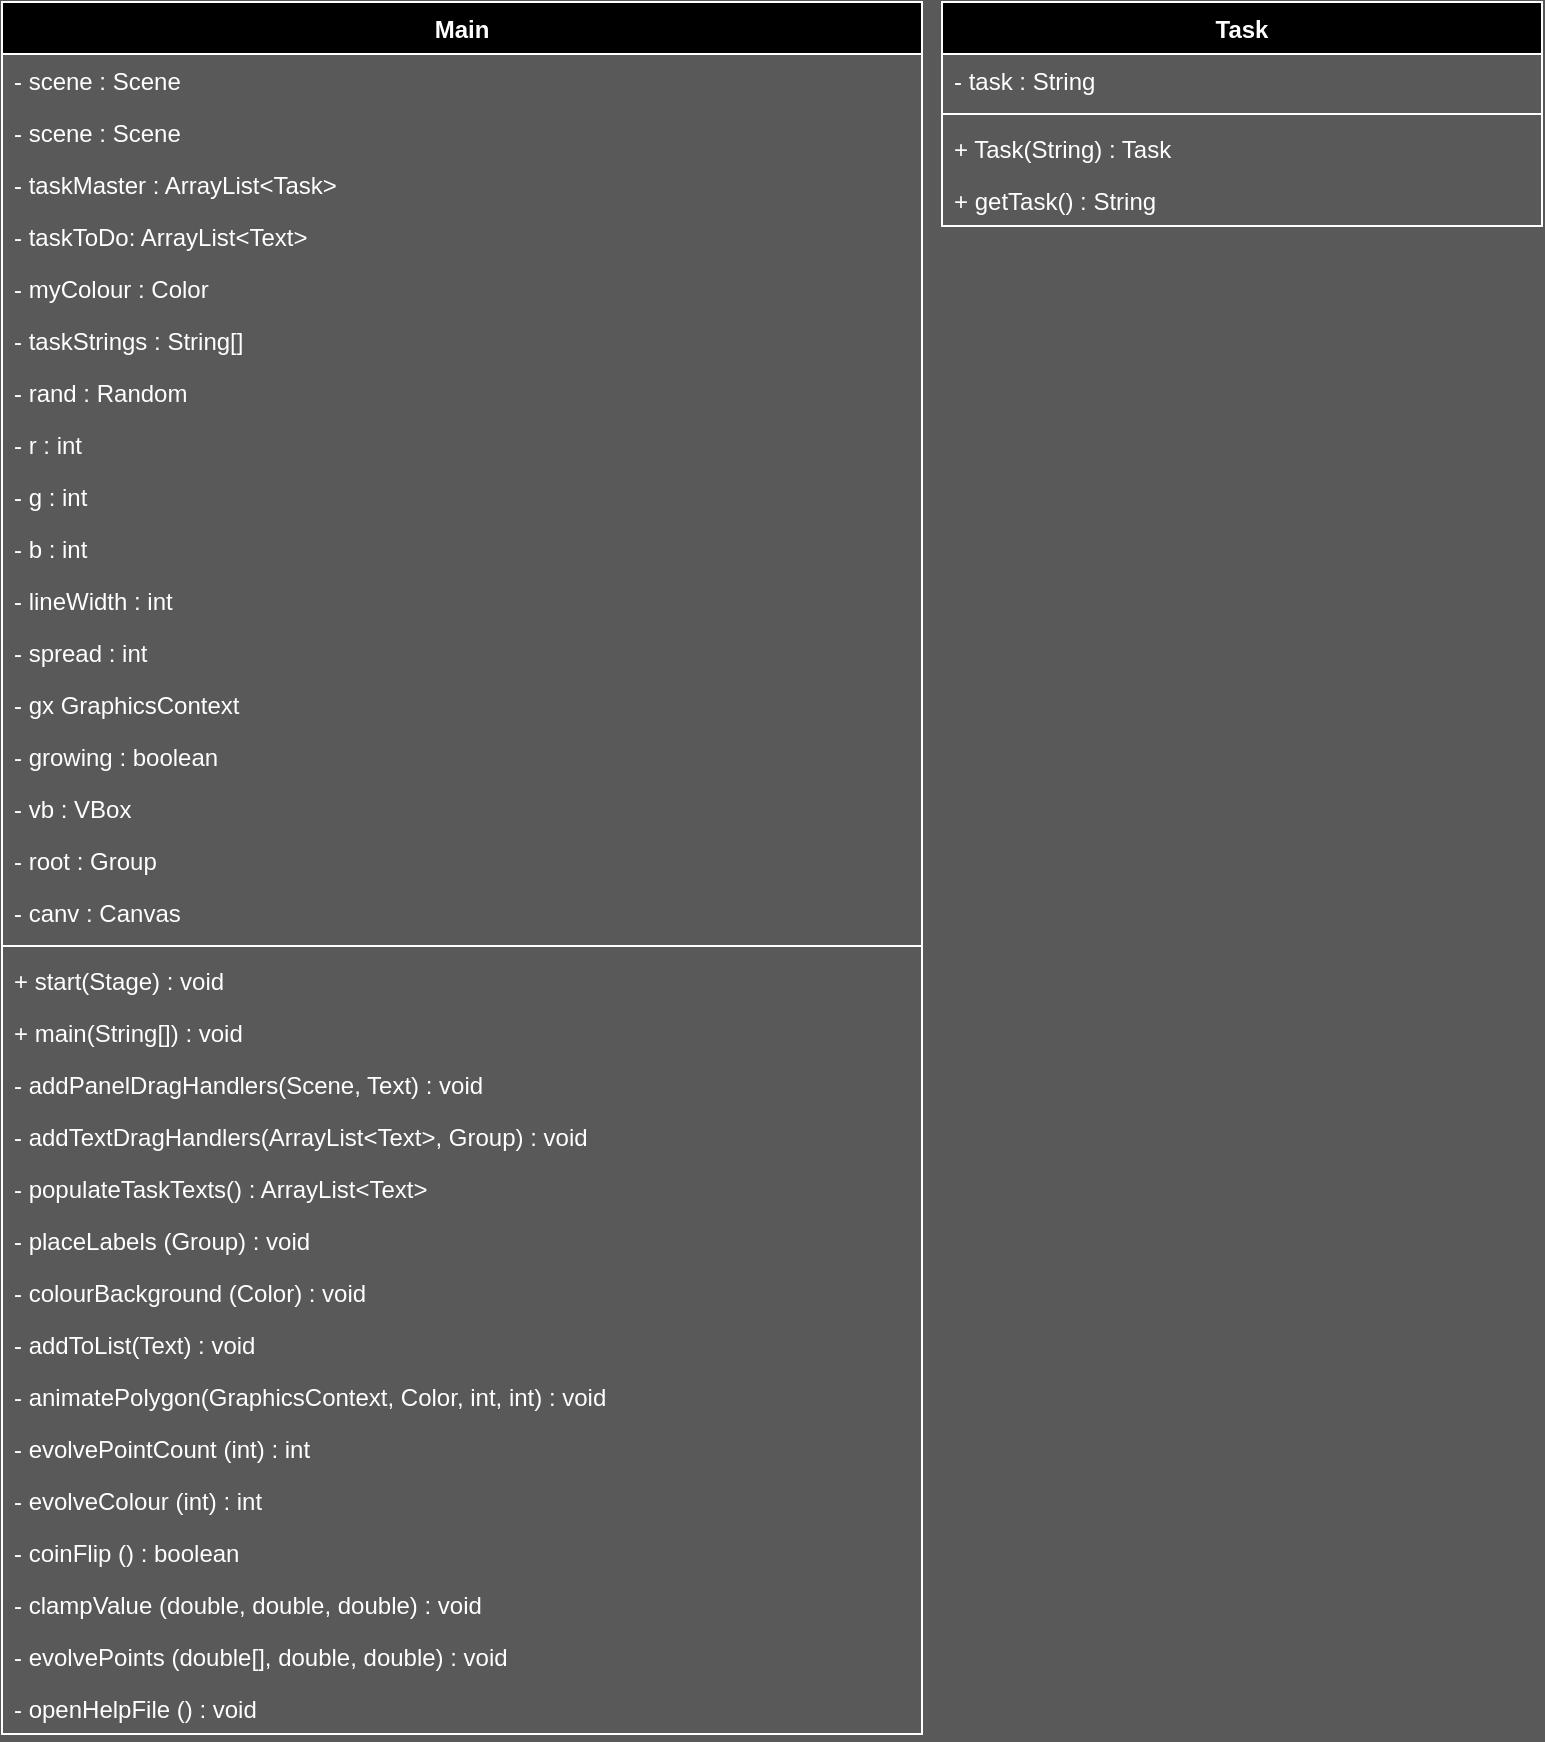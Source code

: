<mxfile version="13.0.3" type="device"><diagram id="Vrs2txvyziBs7OVZRVHv" name="Page-1"><mxGraphModel dx="2258" dy="808" grid="1" gridSize="10" guides="1" tooltips="1" connect="1" arrows="1" fold="1" page="1" pageScale="1" pageWidth="850" pageHeight="1100" background="#595959" math="0" shadow="0"><root><mxCell id="0"/><mxCell id="1" parent="0"/><mxCell id="6m8JMxPbOkbgGXu79ss5-5" value="Main" style="swimlane;fontStyle=1;align=center;verticalAlign=top;childLayout=stackLayout;horizontal=1;startSize=26;horizontalStack=0;resizeParent=1;resizeParentMax=0;resizeLast=0;collapsible=1;marginBottom=0;strokeColor=#FFFFFF;fontColor=#FFFFFF;fillColor=#000000;" parent="1" vertex="1"><mxGeometry x="-310" y="50" width="460" height="866" as="geometry"/></mxCell><mxCell id="xpF1VTE9q_9KoWxhXLdZ-57" value="- scene : Scene" style="text;strokeColor=none;fillColor=none;align=left;verticalAlign=top;spacingLeft=4;spacingRight=4;overflow=hidden;rotatable=0;points=[[0,0.5],[1,0.5]];portConstraint=eastwest;fontColor=#FFFFFF;" vertex="1" parent="6m8JMxPbOkbgGXu79ss5-5"><mxGeometry y="26" width="460" height="26" as="geometry"/></mxCell><mxCell id="6m8JMxPbOkbgGXu79ss5-7" value="- scene : Scene" style="text;strokeColor=none;fillColor=none;align=left;verticalAlign=top;spacingLeft=4;spacingRight=4;overflow=hidden;rotatable=0;points=[[0,0.5],[1,0.5]];portConstraint=eastwest;fontColor=#FFFFFF;" parent="6m8JMxPbOkbgGXu79ss5-5" vertex="1"><mxGeometry y="52" width="460" height="26" as="geometry"/></mxCell><mxCell id="6m8JMxPbOkbgGXu79ss5-14" value="- taskMaster : ArrayList&lt;Task&gt;" style="text;strokeColor=none;fillColor=none;align=left;verticalAlign=top;spacingLeft=4;spacingRight=4;overflow=hidden;rotatable=0;points=[[0,0.5],[1,0.5]];portConstraint=eastwest;fontColor=#FFFFFF;" parent="6m8JMxPbOkbgGXu79ss5-5" vertex="1"><mxGeometry y="78" width="460" height="26" as="geometry"/></mxCell><mxCell id="xpF1VTE9q_9KoWxhXLdZ-7" value="- taskToDo: ArrayList&lt;Text&gt;" style="text;strokeColor=none;fillColor=none;align=left;verticalAlign=top;spacingLeft=4;spacingRight=4;overflow=hidden;rotatable=0;points=[[0,0.5],[1,0.5]];portConstraint=eastwest;fontColor=#FFFFFF;" vertex="1" parent="6m8JMxPbOkbgGXu79ss5-5"><mxGeometry y="104" width="460" height="26" as="geometry"/></mxCell><mxCell id="xpF1VTE9q_9KoWxhXLdZ-8" value="- myColour : Color" style="text;strokeColor=none;fillColor=none;align=left;verticalAlign=top;spacingLeft=4;spacingRight=4;overflow=hidden;rotatable=0;points=[[0,0.5],[1,0.5]];portConstraint=eastwest;fontColor=#FFFFFF;" vertex="1" parent="6m8JMxPbOkbgGXu79ss5-5"><mxGeometry y="130" width="460" height="26" as="geometry"/></mxCell><mxCell id="xpF1VTE9q_9KoWxhXLdZ-9" value="- taskStrings : String[]" style="text;strokeColor=none;fillColor=none;align=left;verticalAlign=top;spacingLeft=4;spacingRight=4;overflow=hidden;rotatable=0;points=[[0,0.5],[1,0.5]];portConstraint=eastwest;fontColor=#FFFFFF;" vertex="1" parent="6m8JMxPbOkbgGXu79ss5-5"><mxGeometry y="156" width="460" height="26" as="geometry"/></mxCell><mxCell id="xpF1VTE9q_9KoWxhXLdZ-10" value="- rand : Random" style="text;strokeColor=none;fillColor=none;align=left;verticalAlign=top;spacingLeft=4;spacingRight=4;overflow=hidden;rotatable=0;points=[[0,0.5],[1,0.5]];portConstraint=eastwest;fontColor=#FFFFFF;" vertex="1" parent="6m8JMxPbOkbgGXu79ss5-5"><mxGeometry y="182" width="460" height="26" as="geometry"/></mxCell><mxCell id="xpF1VTE9q_9KoWxhXLdZ-11" value="- r : int" style="text;strokeColor=none;fillColor=none;align=left;verticalAlign=top;spacingLeft=4;spacingRight=4;overflow=hidden;rotatable=0;points=[[0,0.5],[1,0.5]];portConstraint=eastwest;fontColor=#FFFFFF;" vertex="1" parent="6m8JMxPbOkbgGXu79ss5-5"><mxGeometry y="208" width="460" height="26" as="geometry"/></mxCell><mxCell id="xpF1VTE9q_9KoWxhXLdZ-12" value="- g : int" style="text;strokeColor=none;fillColor=none;align=left;verticalAlign=top;spacingLeft=4;spacingRight=4;overflow=hidden;rotatable=0;points=[[0,0.5],[1,0.5]];portConstraint=eastwest;fontColor=#FFFFFF;" vertex="1" parent="6m8JMxPbOkbgGXu79ss5-5"><mxGeometry y="234" width="460" height="26" as="geometry"/></mxCell><mxCell id="xpF1VTE9q_9KoWxhXLdZ-13" value="- b : int" style="text;strokeColor=none;fillColor=none;align=left;verticalAlign=top;spacingLeft=4;spacingRight=4;overflow=hidden;rotatable=0;points=[[0,0.5],[1,0.5]];portConstraint=eastwest;fontColor=#FFFFFF;" vertex="1" parent="6m8JMxPbOkbgGXu79ss5-5"><mxGeometry y="260" width="460" height="26" as="geometry"/></mxCell><mxCell id="xpF1VTE9q_9KoWxhXLdZ-14" value="- lineWidth : int" style="text;strokeColor=none;fillColor=none;align=left;verticalAlign=top;spacingLeft=4;spacingRight=4;overflow=hidden;rotatable=0;points=[[0,0.5],[1,0.5]];portConstraint=eastwest;fontColor=#FFFFFF;" vertex="1" parent="6m8JMxPbOkbgGXu79ss5-5"><mxGeometry y="286" width="460" height="26" as="geometry"/></mxCell><mxCell id="xpF1VTE9q_9KoWxhXLdZ-15" value="- spread : int" style="text;strokeColor=none;fillColor=none;align=left;verticalAlign=top;spacingLeft=4;spacingRight=4;overflow=hidden;rotatable=0;points=[[0,0.5],[1,0.5]];portConstraint=eastwest;fontColor=#FFFFFF;" vertex="1" parent="6m8JMxPbOkbgGXu79ss5-5"><mxGeometry y="312" width="460" height="26" as="geometry"/></mxCell><mxCell id="xpF1VTE9q_9KoWxhXLdZ-18" value="- gx GraphicsContext" style="text;strokeColor=none;fillColor=none;align=left;verticalAlign=top;spacingLeft=4;spacingRight=4;overflow=hidden;rotatable=0;points=[[0,0.5],[1,0.5]];portConstraint=eastwest;fontColor=#FFFFFF;" vertex="1" parent="6m8JMxPbOkbgGXu79ss5-5"><mxGeometry y="338" width="460" height="26" as="geometry"/></mxCell><mxCell id="xpF1VTE9q_9KoWxhXLdZ-16" value="- growing : boolean" style="text;strokeColor=none;fillColor=none;align=left;verticalAlign=top;spacingLeft=4;spacingRight=4;overflow=hidden;rotatable=0;points=[[0,0.5],[1,0.5]];portConstraint=eastwest;fontColor=#FFFFFF;" vertex="1" parent="6m8JMxPbOkbgGXu79ss5-5"><mxGeometry y="364" width="460" height="26" as="geometry"/></mxCell><mxCell id="xpF1VTE9q_9KoWxhXLdZ-17" value="- vb : VBox" style="text;strokeColor=none;fillColor=none;align=left;verticalAlign=top;spacingLeft=4;spacingRight=4;overflow=hidden;rotatable=0;points=[[0,0.5],[1,0.5]];portConstraint=eastwest;fontColor=#FFFFFF;" vertex="1" parent="6m8JMxPbOkbgGXu79ss5-5"><mxGeometry y="390" width="460" height="26" as="geometry"/></mxCell><mxCell id="xpF1VTE9q_9KoWxhXLdZ-19" value="- root : Group" style="text;strokeColor=none;fillColor=none;align=left;verticalAlign=top;spacingLeft=4;spacingRight=4;overflow=hidden;rotatable=0;points=[[0,0.5],[1,0.5]];portConstraint=eastwest;fontColor=#FFFFFF;" vertex="1" parent="6m8JMxPbOkbgGXu79ss5-5"><mxGeometry y="416" width="460" height="26" as="geometry"/></mxCell><mxCell id="xpF1VTE9q_9KoWxhXLdZ-20" value="- canv : Canvas" style="text;strokeColor=none;fillColor=none;align=left;verticalAlign=top;spacingLeft=4;spacingRight=4;overflow=hidden;rotatable=0;points=[[0,0.5],[1,0.5]];portConstraint=eastwest;fontColor=#FFFFFF;" vertex="1" parent="6m8JMxPbOkbgGXu79ss5-5"><mxGeometry y="442" width="460" height="26" as="geometry"/></mxCell><mxCell id="6m8JMxPbOkbgGXu79ss5-6" value="" style="line;strokeWidth=1;fillColor=none;align=left;verticalAlign=middle;spacingTop=-1;spacingLeft=3;spacingRight=3;rotatable=0;labelPosition=right;points=[];portConstraint=eastwest;strokeColor=#FFFFFF;" parent="6m8JMxPbOkbgGXu79ss5-5" vertex="1"><mxGeometry y="468" width="460" height="8" as="geometry"/></mxCell><mxCell id="xpF1VTE9q_9KoWxhXLdZ-21" value="+ start(Stage) : void" style="text;strokeColor=none;fillColor=none;align=left;verticalAlign=top;spacingLeft=4;spacingRight=4;overflow=hidden;rotatable=0;points=[[0,0.5],[1,0.5]];portConstraint=eastwest;fontColor=#FFFFFF;" vertex="1" parent="6m8JMxPbOkbgGXu79ss5-5"><mxGeometry y="476" width="460" height="26" as="geometry"/></mxCell><mxCell id="xpF1VTE9q_9KoWxhXLdZ-22" value="+ main(String[]) : void" style="text;strokeColor=none;fillColor=none;align=left;verticalAlign=top;spacingLeft=4;spacingRight=4;overflow=hidden;rotatable=0;points=[[0,0.5],[1,0.5]];portConstraint=eastwest;fontColor=#FFFFFF;" vertex="1" parent="6m8JMxPbOkbgGXu79ss5-5"><mxGeometry y="502" width="460" height="26" as="geometry"/></mxCell><mxCell id="xpF1VTE9q_9KoWxhXLdZ-23" value="- addPanelDragHandlers(Scene, Text) : void" style="text;strokeColor=none;fillColor=none;align=left;verticalAlign=top;spacingLeft=4;spacingRight=4;overflow=hidden;rotatable=0;points=[[0,0.5],[1,0.5]];portConstraint=eastwest;fontColor=#FFFFFF;" vertex="1" parent="6m8JMxPbOkbgGXu79ss5-5"><mxGeometry y="528" width="460" height="26" as="geometry"/></mxCell><mxCell id="xpF1VTE9q_9KoWxhXLdZ-45" value="- addTextDragHandlers(ArrayList&lt;Text&gt;, Group) : void" style="text;strokeColor=none;fillColor=none;align=left;verticalAlign=top;spacingLeft=4;spacingRight=4;overflow=hidden;rotatable=0;points=[[0,0.5],[1,0.5]];portConstraint=eastwest;fontColor=#FFFFFF;" vertex="1" parent="6m8JMxPbOkbgGXu79ss5-5"><mxGeometry y="554" width="460" height="26" as="geometry"/></mxCell><mxCell id="xpF1VTE9q_9KoWxhXLdZ-46" value="- populateTaskTexts() : ArrayList&lt;Text&gt;" style="text;strokeColor=none;fillColor=none;align=left;verticalAlign=top;spacingLeft=4;spacingRight=4;overflow=hidden;rotatable=0;points=[[0,0.5],[1,0.5]];portConstraint=eastwest;fontColor=#FFFFFF;" vertex="1" parent="6m8JMxPbOkbgGXu79ss5-5"><mxGeometry y="580" width="460" height="26" as="geometry"/></mxCell><mxCell id="xpF1VTE9q_9KoWxhXLdZ-47" value="- placeLabels (Group) : void" style="text;strokeColor=none;fillColor=none;align=left;verticalAlign=top;spacingLeft=4;spacingRight=4;overflow=hidden;rotatable=0;points=[[0,0.5],[1,0.5]];portConstraint=eastwest;fontColor=#FFFFFF;" vertex="1" parent="6m8JMxPbOkbgGXu79ss5-5"><mxGeometry y="606" width="460" height="26" as="geometry"/></mxCell><mxCell id="xpF1VTE9q_9KoWxhXLdZ-48" value="- colourBackground (Color) : void" style="text;strokeColor=none;fillColor=none;align=left;verticalAlign=top;spacingLeft=4;spacingRight=4;overflow=hidden;rotatable=0;points=[[0,0.5],[1,0.5]];portConstraint=eastwest;fontColor=#FFFFFF;" vertex="1" parent="6m8JMxPbOkbgGXu79ss5-5"><mxGeometry y="632" width="460" height="26" as="geometry"/></mxCell><mxCell id="xpF1VTE9q_9KoWxhXLdZ-49" value="- addToList(Text) : void" style="text;strokeColor=none;fillColor=none;align=left;verticalAlign=top;spacingLeft=4;spacingRight=4;overflow=hidden;rotatable=0;points=[[0,0.5],[1,0.5]];portConstraint=eastwest;fontColor=#FFFFFF;" vertex="1" parent="6m8JMxPbOkbgGXu79ss5-5"><mxGeometry y="658" width="460" height="26" as="geometry"/></mxCell><mxCell id="xpF1VTE9q_9KoWxhXLdZ-50" value="- animatePolygon(GraphicsContext, Color, int, int) : void" style="text;strokeColor=none;fillColor=none;align=left;verticalAlign=top;spacingLeft=4;spacingRight=4;overflow=hidden;rotatable=0;points=[[0,0.5],[1,0.5]];portConstraint=eastwest;fontColor=#FFFFFF;" vertex="1" parent="6m8JMxPbOkbgGXu79ss5-5"><mxGeometry y="684" width="460" height="26" as="geometry"/></mxCell><mxCell id="xpF1VTE9q_9KoWxhXLdZ-51" value="- evolvePointCount (int) : int" style="text;strokeColor=none;fillColor=none;align=left;verticalAlign=top;spacingLeft=4;spacingRight=4;overflow=hidden;rotatable=0;points=[[0,0.5],[1,0.5]];portConstraint=eastwest;fontColor=#FFFFFF;" vertex="1" parent="6m8JMxPbOkbgGXu79ss5-5"><mxGeometry y="710" width="460" height="26" as="geometry"/></mxCell><mxCell id="xpF1VTE9q_9KoWxhXLdZ-52" value="- evolveColour (int) : int" style="text;strokeColor=none;fillColor=none;align=left;verticalAlign=top;spacingLeft=4;spacingRight=4;overflow=hidden;rotatable=0;points=[[0,0.5],[1,0.5]];portConstraint=eastwest;fontColor=#FFFFFF;" vertex="1" parent="6m8JMxPbOkbgGXu79ss5-5"><mxGeometry y="736" width="460" height="26" as="geometry"/></mxCell><mxCell id="xpF1VTE9q_9KoWxhXLdZ-53" value="- coinFlip () : boolean" style="text;strokeColor=none;fillColor=none;align=left;verticalAlign=top;spacingLeft=4;spacingRight=4;overflow=hidden;rotatable=0;points=[[0,0.5],[1,0.5]];portConstraint=eastwest;fontColor=#FFFFFF;" vertex="1" parent="6m8JMxPbOkbgGXu79ss5-5"><mxGeometry y="762" width="460" height="26" as="geometry"/></mxCell><mxCell id="xpF1VTE9q_9KoWxhXLdZ-54" value="- clampValue (double, double, double) : void" style="text;strokeColor=none;fillColor=none;align=left;verticalAlign=top;spacingLeft=4;spacingRight=4;overflow=hidden;rotatable=0;points=[[0,0.5],[1,0.5]];portConstraint=eastwest;fontColor=#FFFFFF;" vertex="1" parent="6m8JMxPbOkbgGXu79ss5-5"><mxGeometry y="788" width="460" height="26" as="geometry"/></mxCell><mxCell id="xpF1VTE9q_9KoWxhXLdZ-55" value="- evolvePoints (double[], double, double) : void" style="text;strokeColor=none;fillColor=none;align=left;verticalAlign=top;spacingLeft=4;spacingRight=4;overflow=hidden;rotatable=0;points=[[0,0.5],[1,0.5]];portConstraint=eastwest;fontColor=#FFFFFF;" vertex="1" parent="6m8JMxPbOkbgGXu79ss5-5"><mxGeometry y="814" width="460" height="26" as="geometry"/></mxCell><mxCell id="xpF1VTE9q_9KoWxhXLdZ-56" value="- openHelpFile () : void" style="text;strokeColor=none;fillColor=none;align=left;verticalAlign=top;spacingLeft=4;spacingRight=4;overflow=hidden;rotatable=0;points=[[0,0.5],[1,0.5]];portConstraint=eastwest;fontColor=#FFFFFF;" vertex="1" parent="6m8JMxPbOkbgGXu79ss5-5"><mxGeometry y="840" width="460" height="26" as="geometry"/></mxCell><mxCell id="xpF1VTE9q_9KoWxhXLdZ-1" value="Task" style="swimlane;fontStyle=1;align=center;verticalAlign=top;childLayout=stackLayout;horizontal=1;startSize=26;horizontalStack=0;resizeParent=1;resizeParentMax=0;resizeLast=0;collapsible=1;marginBottom=0;strokeColor=#FFFFFF;fontColor=#FFFFFF;fillColor=#000000;" vertex="1" parent="1"><mxGeometry x="160" y="50" width="300" height="112" as="geometry"/></mxCell><mxCell id="xpF1VTE9q_9KoWxhXLdZ-2" value="- task : String" style="text;strokeColor=none;fillColor=none;align=left;verticalAlign=top;spacingLeft=4;spacingRight=4;overflow=hidden;rotatable=0;points=[[0,0.5],[1,0.5]];portConstraint=eastwest;fontColor=#FFFFFF;" vertex="1" parent="xpF1VTE9q_9KoWxhXLdZ-1"><mxGeometry y="26" width="300" height="26" as="geometry"/></mxCell><mxCell id="xpF1VTE9q_9KoWxhXLdZ-4" value="" style="line;strokeWidth=1;fillColor=none;align=left;verticalAlign=middle;spacingTop=-1;spacingLeft=3;spacingRight=3;rotatable=0;labelPosition=right;points=[];portConstraint=eastwest;strokeColor=#FFFFFF;" vertex="1" parent="xpF1VTE9q_9KoWxhXLdZ-1"><mxGeometry y="52" width="300" height="8" as="geometry"/></mxCell><mxCell id="xpF1VTE9q_9KoWxhXLdZ-5" value="+ Task(String) : Task" style="text;strokeColor=none;fillColor=none;align=left;verticalAlign=top;spacingLeft=4;spacingRight=4;overflow=hidden;rotatable=0;points=[[0,0.5],[1,0.5]];portConstraint=eastwest;fontColor=#FFFFFF;" vertex="1" parent="xpF1VTE9q_9KoWxhXLdZ-1"><mxGeometry y="60" width="300" height="26" as="geometry"/></mxCell><mxCell id="xpF1VTE9q_9KoWxhXLdZ-6" value="+ getTask() : String" style="text;strokeColor=none;fillColor=none;align=left;verticalAlign=top;spacingLeft=4;spacingRight=4;overflow=hidden;rotatable=0;points=[[0,0.5],[1,0.5]];portConstraint=eastwest;fontColor=#FFFFFF;" vertex="1" parent="xpF1VTE9q_9KoWxhXLdZ-1"><mxGeometry y="86" width="300" height="26" as="geometry"/></mxCell></root></mxGraphModel></diagram></mxfile>